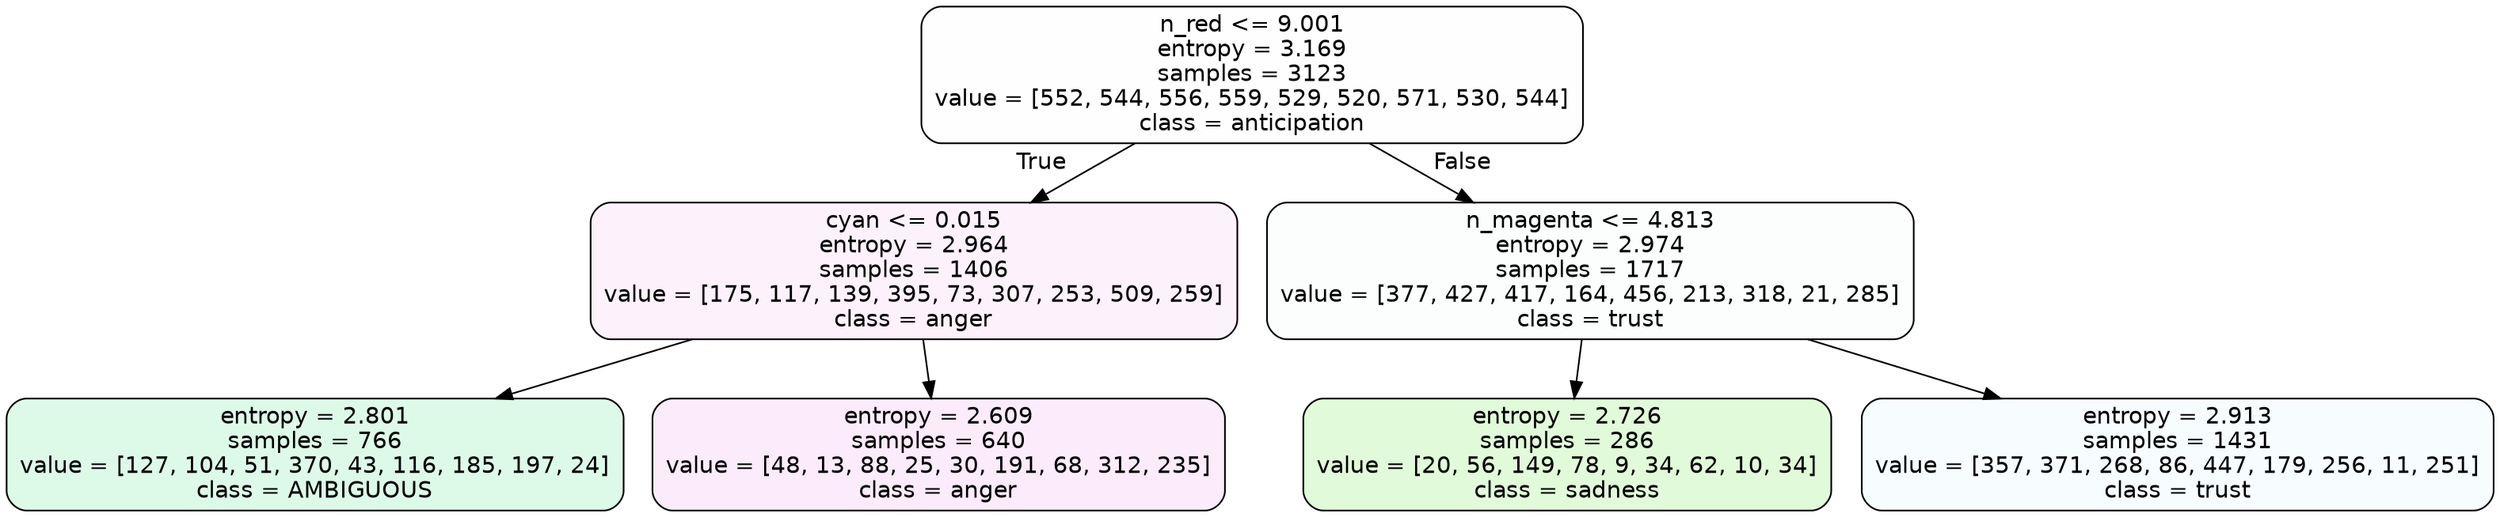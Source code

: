 digraph Tree {
node [shape=box, style="filled, rounded", color="black", fontname=helvetica] ;
edge [fontname=helvetica] ;
0 [label="n_red <= 9.001\nentropy = 3.169\nsamples = 3123\nvalue = [552, 544, 556, 559, 529, 520, 571, 530, 544]\nclass = anticipation", fillcolor="#8139e501"] ;
1 [label="cyan <= 0.015\nentropy = 2.964\nsamples = 1406\nvalue = [175, 117, 139, 395, 73, 307, 253, 509, 259]\nclass = anger", fillcolor="#e539d710"] ;
0 -> 1 [labeldistance=2.5, labelangle=45, headlabel="True"] ;
2 [label="entropy = 2.801\nsamples = 766\nvalue = [127, 104, 51, 370, 43, 116, 185, 197, 24]\nclass = AMBIGUOUS", fillcolor="#39e5812b"] ;
1 -> 2 ;
3 [label="entropy = 2.609\nsamples = 640\nvalue = [48, 13, 88, 25, 30, 191, 68, 312, 235]\nclass = anger", fillcolor="#e539d719"] ;
1 -> 3 ;
4 [label="n_magenta <= 4.813\nentropy = 2.974\nsamples = 1717\nvalue = [377, 427, 417, 164, 456, 213, 318, 21, 285]\nclass = trust", fillcolor="#39d7e503"] ;
0 -> 4 [labeldistance=2.5, labelangle=-45, headlabel="False"] ;
5 [label="entropy = 2.726\nsamples = 286\nvalue = [20, 56, 149, 78, 9, 34, 62, 10, 34]\nclass = sadness", fillcolor="#64e53930"] ;
4 -> 5 ;
6 [label="entropy = 2.913\nsamples = 1431\nvalue = [357, 371, 268, 86, 447, 179, 256, 11, 251]\nclass = trust", fillcolor="#39d7e50a"] ;
4 -> 6 ;
}